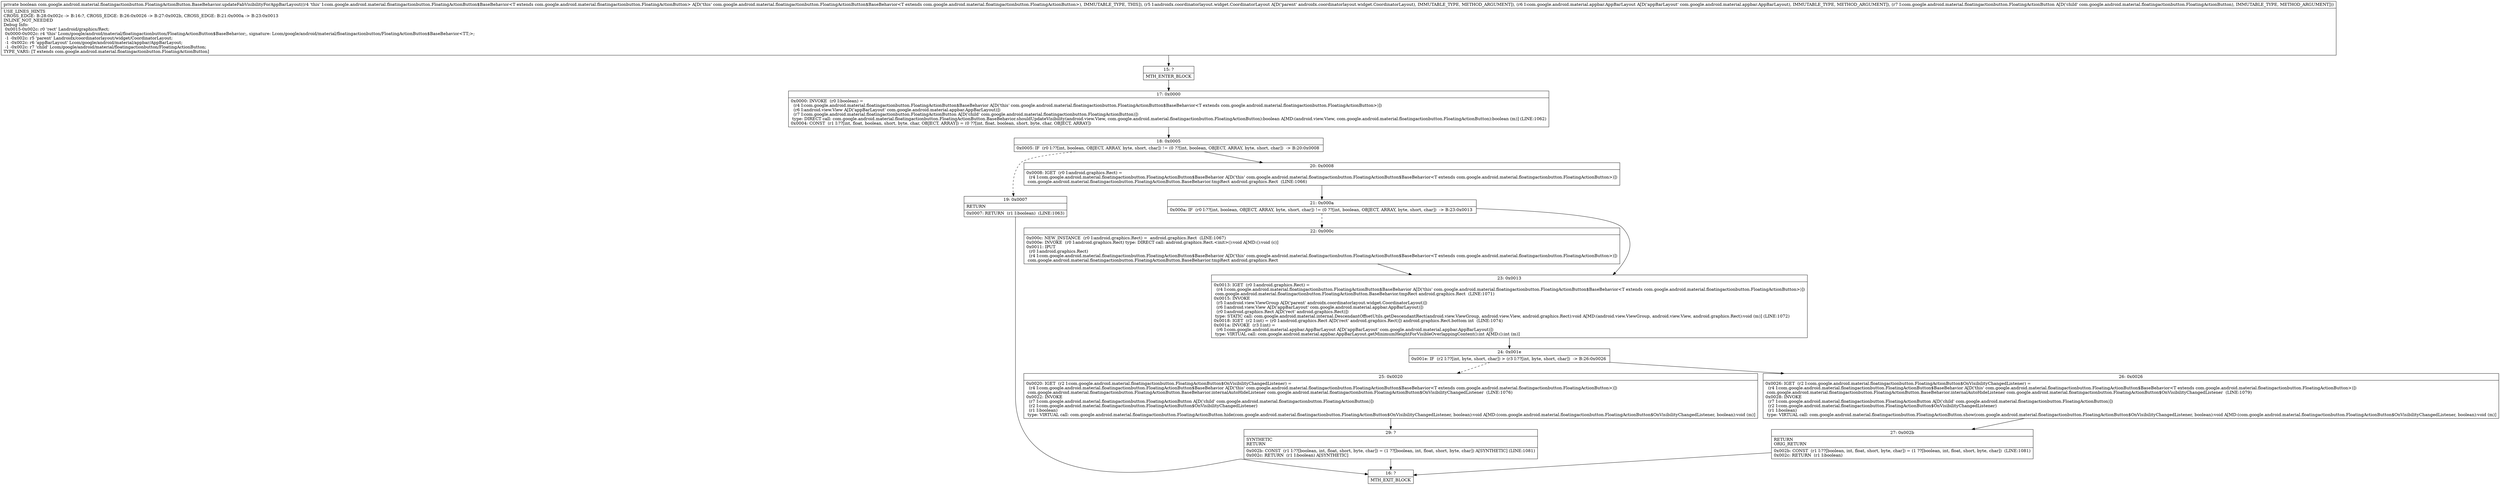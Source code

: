 digraph "CFG forcom.google.android.material.floatingactionbutton.FloatingActionButton.BaseBehavior.updateFabVisibilityForAppBarLayout(Landroidx\/coordinatorlayout\/widget\/CoordinatorLayout;Lcom\/google\/android\/material\/appbar\/AppBarLayout;Lcom\/google\/android\/material\/floatingactionbutton\/FloatingActionButton;)Z" {
Node_15 [shape=record,label="{15\:\ ?|MTH_ENTER_BLOCK\l}"];
Node_17 [shape=record,label="{17\:\ 0x0000|0x0000: INVOKE  (r0 I:boolean) = \l  (r4 I:com.google.android.material.floatingactionbutton.FloatingActionButton$BaseBehavior A[D('this' com.google.android.material.floatingactionbutton.FloatingActionButton$BaseBehavior\<T extends com.google.android.material.floatingactionbutton.FloatingActionButton\>)])\l  (r6 I:android.view.View A[D('appBarLayout' com.google.android.material.appbar.AppBarLayout)])\l  (r7 I:com.google.android.material.floatingactionbutton.FloatingActionButton A[D('child' com.google.android.material.floatingactionbutton.FloatingActionButton)])\l type: DIRECT call: com.google.android.material.floatingactionbutton.FloatingActionButton.BaseBehavior.shouldUpdateVisibility(android.view.View, com.google.android.material.floatingactionbutton.FloatingActionButton):boolean A[MD:(android.view.View, com.google.android.material.floatingactionbutton.FloatingActionButton):boolean (m)] (LINE:1062)\l0x0004: CONST  (r1 I:??[int, float, boolean, short, byte, char, OBJECT, ARRAY]) = (0 ??[int, float, boolean, short, byte, char, OBJECT, ARRAY]) \l}"];
Node_18 [shape=record,label="{18\:\ 0x0005|0x0005: IF  (r0 I:??[int, boolean, OBJECT, ARRAY, byte, short, char]) != (0 ??[int, boolean, OBJECT, ARRAY, byte, short, char])  \-\> B:20:0x0008 \l}"];
Node_19 [shape=record,label="{19\:\ 0x0007|RETURN\l|0x0007: RETURN  (r1 I:boolean)  (LINE:1063)\l}"];
Node_16 [shape=record,label="{16\:\ ?|MTH_EXIT_BLOCK\l}"];
Node_20 [shape=record,label="{20\:\ 0x0008|0x0008: IGET  (r0 I:android.graphics.Rect) = \l  (r4 I:com.google.android.material.floatingactionbutton.FloatingActionButton$BaseBehavior A[D('this' com.google.android.material.floatingactionbutton.FloatingActionButton$BaseBehavior\<T extends com.google.android.material.floatingactionbutton.FloatingActionButton\>)])\l com.google.android.material.floatingactionbutton.FloatingActionButton.BaseBehavior.tmpRect android.graphics.Rect  (LINE:1066)\l}"];
Node_21 [shape=record,label="{21\:\ 0x000a|0x000a: IF  (r0 I:??[int, boolean, OBJECT, ARRAY, byte, short, char]) != (0 ??[int, boolean, OBJECT, ARRAY, byte, short, char])  \-\> B:23:0x0013 \l}"];
Node_22 [shape=record,label="{22\:\ 0x000c|0x000c: NEW_INSTANCE  (r0 I:android.graphics.Rect) =  android.graphics.Rect  (LINE:1067)\l0x000e: INVOKE  (r0 I:android.graphics.Rect) type: DIRECT call: android.graphics.Rect.\<init\>():void A[MD:():void (c)]\l0x0011: IPUT  \l  (r0 I:android.graphics.Rect)\l  (r4 I:com.google.android.material.floatingactionbutton.FloatingActionButton$BaseBehavior A[D('this' com.google.android.material.floatingactionbutton.FloatingActionButton$BaseBehavior\<T extends com.google.android.material.floatingactionbutton.FloatingActionButton\>)])\l com.google.android.material.floatingactionbutton.FloatingActionButton.BaseBehavior.tmpRect android.graphics.Rect \l}"];
Node_23 [shape=record,label="{23\:\ 0x0013|0x0013: IGET  (r0 I:android.graphics.Rect) = \l  (r4 I:com.google.android.material.floatingactionbutton.FloatingActionButton$BaseBehavior A[D('this' com.google.android.material.floatingactionbutton.FloatingActionButton$BaseBehavior\<T extends com.google.android.material.floatingactionbutton.FloatingActionButton\>)])\l com.google.android.material.floatingactionbutton.FloatingActionButton.BaseBehavior.tmpRect android.graphics.Rect  (LINE:1071)\l0x0015: INVOKE  \l  (r5 I:android.view.ViewGroup A[D('parent' androidx.coordinatorlayout.widget.CoordinatorLayout)])\l  (r6 I:android.view.View A[D('appBarLayout' com.google.android.material.appbar.AppBarLayout)])\l  (r0 I:android.graphics.Rect A[D('rect' android.graphics.Rect)])\l type: STATIC call: com.google.android.material.internal.DescendantOffsetUtils.getDescendantRect(android.view.ViewGroup, android.view.View, android.graphics.Rect):void A[MD:(android.view.ViewGroup, android.view.View, android.graphics.Rect):void (m)] (LINE:1072)\l0x0018: IGET  (r2 I:int) = (r0 I:android.graphics.Rect A[D('rect' android.graphics.Rect)]) android.graphics.Rect.bottom int  (LINE:1074)\l0x001a: INVOKE  (r3 I:int) = \l  (r6 I:com.google.android.material.appbar.AppBarLayout A[D('appBarLayout' com.google.android.material.appbar.AppBarLayout)])\l type: VIRTUAL call: com.google.android.material.appbar.AppBarLayout.getMinimumHeightForVisibleOverlappingContent():int A[MD:():int (m)]\l}"];
Node_24 [shape=record,label="{24\:\ 0x001e|0x001e: IF  (r2 I:??[int, byte, short, char]) \> (r3 I:??[int, byte, short, char])  \-\> B:26:0x0026 \l}"];
Node_25 [shape=record,label="{25\:\ 0x0020|0x0020: IGET  (r2 I:com.google.android.material.floatingactionbutton.FloatingActionButton$OnVisibilityChangedListener) = \l  (r4 I:com.google.android.material.floatingactionbutton.FloatingActionButton$BaseBehavior A[D('this' com.google.android.material.floatingactionbutton.FloatingActionButton$BaseBehavior\<T extends com.google.android.material.floatingactionbutton.FloatingActionButton\>)])\l com.google.android.material.floatingactionbutton.FloatingActionButton.BaseBehavior.internalAutoHideListener com.google.android.material.floatingactionbutton.FloatingActionButton$OnVisibilityChangedListener  (LINE:1076)\l0x0022: INVOKE  \l  (r7 I:com.google.android.material.floatingactionbutton.FloatingActionButton A[D('child' com.google.android.material.floatingactionbutton.FloatingActionButton)])\l  (r2 I:com.google.android.material.floatingactionbutton.FloatingActionButton$OnVisibilityChangedListener)\l  (r1 I:boolean)\l type: VIRTUAL call: com.google.android.material.floatingactionbutton.FloatingActionButton.hide(com.google.android.material.floatingactionbutton.FloatingActionButton$OnVisibilityChangedListener, boolean):void A[MD:(com.google.android.material.floatingactionbutton.FloatingActionButton$OnVisibilityChangedListener, boolean):void (m)]\l}"];
Node_29 [shape=record,label="{29\:\ ?|SYNTHETIC\lRETURN\l|0x002b: CONST  (r1 I:??[boolean, int, float, short, byte, char]) = (1 ??[boolean, int, float, short, byte, char]) A[SYNTHETIC] (LINE:1081)\l0x002c: RETURN  (r1 I:boolean) A[SYNTHETIC]\l}"];
Node_26 [shape=record,label="{26\:\ 0x0026|0x0026: IGET  (r2 I:com.google.android.material.floatingactionbutton.FloatingActionButton$OnVisibilityChangedListener) = \l  (r4 I:com.google.android.material.floatingactionbutton.FloatingActionButton$BaseBehavior A[D('this' com.google.android.material.floatingactionbutton.FloatingActionButton$BaseBehavior\<T extends com.google.android.material.floatingactionbutton.FloatingActionButton\>)])\l com.google.android.material.floatingactionbutton.FloatingActionButton.BaseBehavior.internalAutoHideListener com.google.android.material.floatingactionbutton.FloatingActionButton$OnVisibilityChangedListener  (LINE:1079)\l0x0028: INVOKE  \l  (r7 I:com.google.android.material.floatingactionbutton.FloatingActionButton A[D('child' com.google.android.material.floatingactionbutton.FloatingActionButton)])\l  (r2 I:com.google.android.material.floatingactionbutton.FloatingActionButton$OnVisibilityChangedListener)\l  (r1 I:boolean)\l type: VIRTUAL call: com.google.android.material.floatingactionbutton.FloatingActionButton.show(com.google.android.material.floatingactionbutton.FloatingActionButton$OnVisibilityChangedListener, boolean):void A[MD:(com.google.android.material.floatingactionbutton.FloatingActionButton$OnVisibilityChangedListener, boolean):void (m)]\l}"];
Node_27 [shape=record,label="{27\:\ 0x002b|RETURN\lORIG_RETURN\l|0x002b: CONST  (r1 I:??[boolean, int, float, short, byte, char]) = (1 ??[boolean, int, float, short, byte, char])  (LINE:1081)\l0x002c: RETURN  (r1 I:boolean) \l}"];
MethodNode[shape=record,label="{private boolean com.google.android.material.floatingactionbutton.FloatingActionButton.BaseBehavior.updateFabVisibilityForAppBarLayout((r4 'this' I:com.google.android.material.floatingactionbutton.FloatingActionButton$BaseBehavior\<T extends com.google.android.material.floatingactionbutton.FloatingActionButton\> A[D('this' com.google.android.material.floatingactionbutton.FloatingActionButton$BaseBehavior\<T extends com.google.android.material.floatingactionbutton.FloatingActionButton\>), IMMUTABLE_TYPE, THIS]), (r5 I:androidx.coordinatorlayout.widget.CoordinatorLayout A[D('parent' androidx.coordinatorlayout.widget.CoordinatorLayout), IMMUTABLE_TYPE, METHOD_ARGUMENT]), (r6 I:com.google.android.material.appbar.AppBarLayout A[D('appBarLayout' com.google.android.material.appbar.AppBarLayout), IMMUTABLE_TYPE, METHOD_ARGUMENT]), (r7 I:com.google.android.material.floatingactionbutton.FloatingActionButton A[D('child' com.google.android.material.floatingactionbutton.FloatingActionButton), IMMUTABLE_TYPE, METHOD_ARGUMENT]))  | USE_LINES_HINTS\lCROSS_EDGE: B:28:0x002c \-\> B:16:?, CROSS_EDGE: B:26:0x0026 \-\> B:27:0x002b, CROSS_EDGE: B:21:0x000a \-\> B:23:0x0013\lINLINE_NOT_NEEDED\lDebug Info:\l  0x0015\-0x002c: r0 'rect' Landroid\/graphics\/Rect;\l  0x0000\-0x002c: r4 'this' Lcom\/google\/android\/material\/floatingactionbutton\/FloatingActionButton$BaseBehavior;, signature: Lcom\/google\/android\/material\/floatingactionbutton\/FloatingActionButton$BaseBehavior\<TT;\>;\l  \-1 \-0x002c: r5 'parent' Landroidx\/coordinatorlayout\/widget\/CoordinatorLayout;\l  \-1 \-0x002c: r6 'appBarLayout' Lcom\/google\/android\/material\/appbar\/AppBarLayout;\l  \-1 \-0x002c: r7 'child' Lcom\/google\/android\/material\/floatingactionbutton\/FloatingActionButton;\lTYPE_VARS: [T extends com.google.android.material.floatingactionbutton.FloatingActionButton]\l}"];
MethodNode -> Node_15;Node_15 -> Node_17;
Node_17 -> Node_18;
Node_18 -> Node_19[style=dashed];
Node_18 -> Node_20;
Node_19 -> Node_16;
Node_20 -> Node_21;
Node_21 -> Node_22[style=dashed];
Node_21 -> Node_23;
Node_22 -> Node_23;
Node_23 -> Node_24;
Node_24 -> Node_25[style=dashed];
Node_24 -> Node_26;
Node_25 -> Node_29;
Node_29 -> Node_16;
Node_26 -> Node_27;
Node_27 -> Node_16;
}

